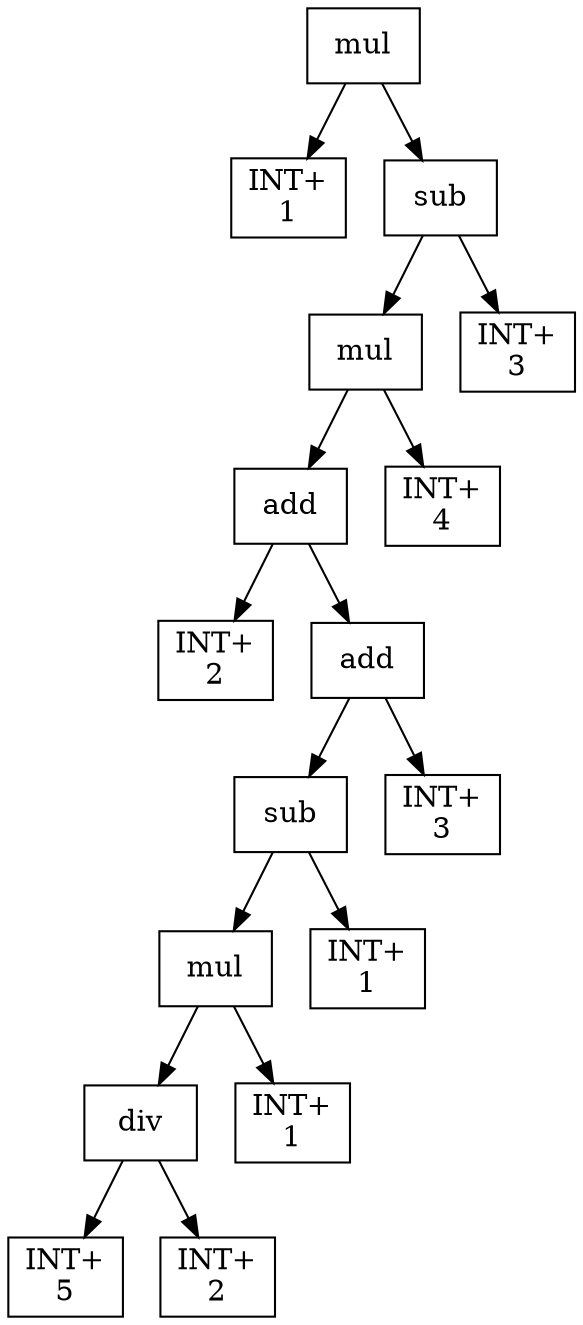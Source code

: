 digraph expr {
  node [shape=box];
  n1 [label="mul"];
  n2 [label="INT+\n1"];
  n3 [label="sub"];
  n4 [label="mul"];
  n5 [label="add"];
  n6 [label="INT+\n2"];
  n7 [label="add"];
  n8 [label="sub"];
  n9 [label="mul"];
  n10 [label="div"];
  n11 [label="INT+\n5"];
  n12 [label="INT+\n2"];
  n10 -> n11;
  n10 -> n12;
  n13 [label="INT+\n1"];
  n9 -> n10;
  n9 -> n13;
  n14 [label="INT+\n1"];
  n8 -> n9;
  n8 -> n14;
  n15 [label="INT+\n3"];
  n7 -> n8;
  n7 -> n15;
  n5 -> n6;
  n5 -> n7;
  n16 [label="INT+\n4"];
  n4 -> n5;
  n4 -> n16;
  n17 [label="INT+\n3"];
  n3 -> n4;
  n3 -> n17;
  n1 -> n2;
  n1 -> n3;
}